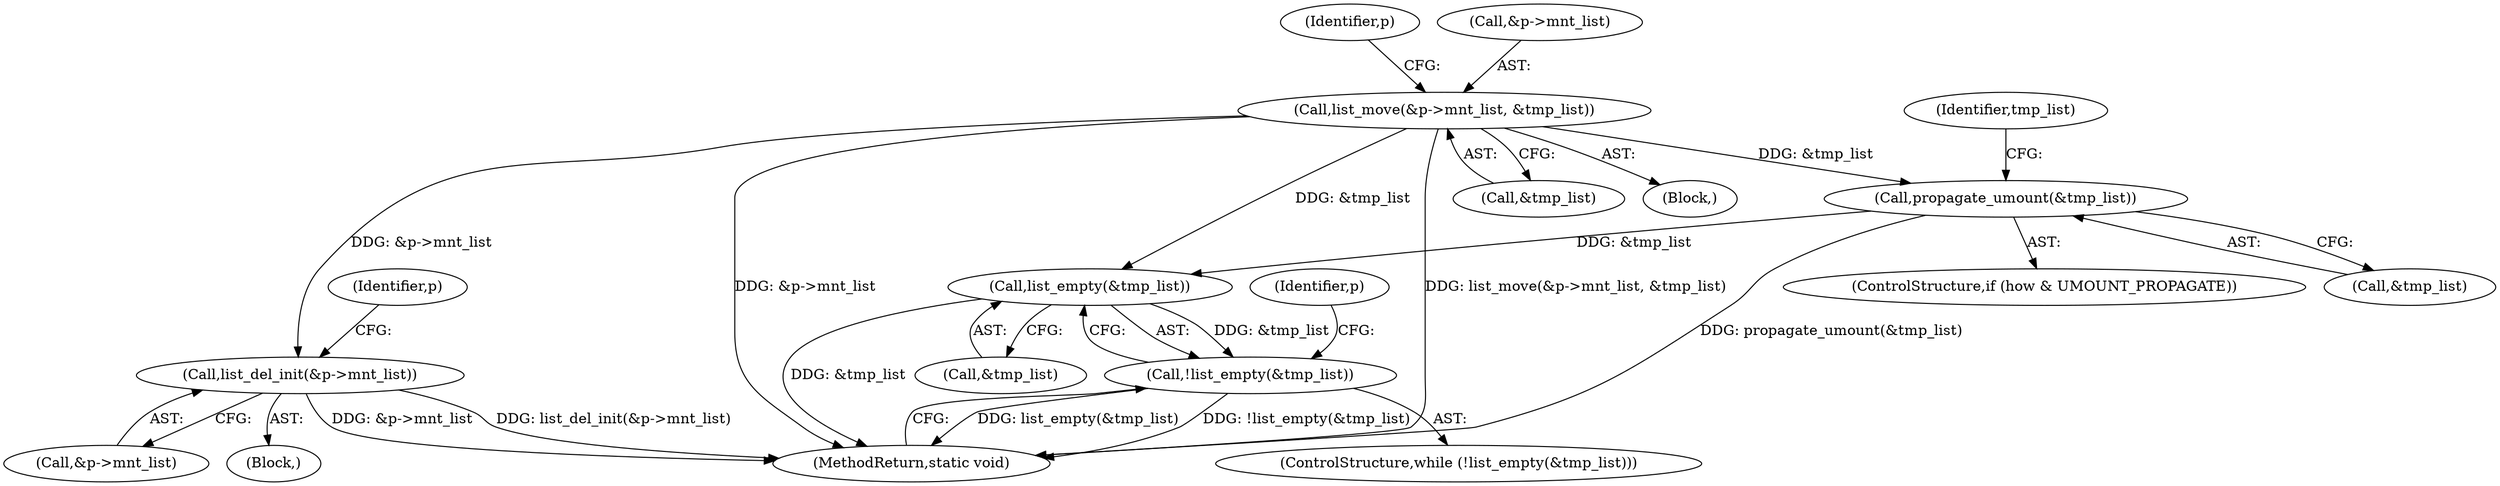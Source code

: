 digraph "0_linux_e0c9c0afd2fc958ffa34b697972721d81df8a56f_0@API" {
"1000135" [label="(Call,list_move(&p->mnt_list, &tmp_list))"];
"1000152" [label="(Call,propagate_umount(&tmp_list))"];
"1000157" [label="(Call,list_empty(&tmp_list))"];
"1000156" [label="(Call,!list_empty(&tmp_list))"];
"1000167" [label="(Call,list_del_init(&p->mnt_list))"];
"1000155" [label="(ControlStructure,while (!list_empty(&tmp_list)))"];
"1000168" [label="(Call,&p->mnt_list)"];
"1000135" [label="(Call,list_move(&p->mnt_list, &tmp_list))"];
"1000156" [label="(Call,!list_empty(&tmp_list))"];
"1000148" [label="(ControlStructure,if (how & UMOUNT_PROPAGATE))"];
"1000174" [label="(Identifier,p)"];
"1000123" [label="(Identifier,p)"];
"1000153" [label="(Call,&tmp_list)"];
"1000158" [label="(Call,&tmp_list)"];
"1000136" [label="(Call,&p->mnt_list)"];
"1000245" [label="(MethodReturn,static void)"];
"1000152" [label="(Call,propagate_umount(&tmp_list))"];
"1000167" [label="(Call,list_del_init(&p->mnt_list))"];
"1000157" [label="(Call,list_empty(&tmp_list))"];
"1000159" [label="(Identifier,tmp_list)"];
"1000140" [label="(Call,&tmp_list)"];
"1000127" [label="(Block,)"];
"1000160" [label="(Block,)"];
"1000165" [label="(Identifier,p)"];
"1000135" -> "1000127"  [label="AST: "];
"1000135" -> "1000140"  [label="CFG: "];
"1000136" -> "1000135"  [label="AST: "];
"1000140" -> "1000135"  [label="AST: "];
"1000123" -> "1000135"  [label="CFG: "];
"1000135" -> "1000245"  [label="DDG: list_move(&p->mnt_list, &tmp_list)"];
"1000135" -> "1000245"  [label="DDG: &p->mnt_list"];
"1000135" -> "1000152"  [label="DDG: &tmp_list"];
"1000135" -> "1000157"  [label="DDG: &tmp_list"];
"1000135" -> "1000167"  [label="DDG: &p->mnt_list"];
"1000152" -> "1000148"  [label="AST: "];
"1000152" -> "1000153"  [label="CFG: "];
"1000153" -> "1000152"  [label="AST: "];
"1000159" -> "1000152"  [label="CFG: "];
"1000152" -> "1000245"  [label="DDG: propagate_umount(&tmp_list)"];
"1000152" -> "1000157"  [label="DDG: &tmp_list"];
"1000157" -> "1000156"  [label="AST: "];
"1000157" -> "1000158"  [label="CFG: "];
"1000158" -> "1000157"  [label="AST: "];
"1000156" -> "1000157"  [label="CFG: "];
"1000157" -> "1000245"  [label="DDG: &tmp_list"];
"1000157" -> "1000156"  [label="DDG: &tmp_list"];
"1000156" -> "1000155"  [label="AST: "];
"1000165" -> "1000156"  [label="CFG: "];
"1000245" -> "1000156"  [label="CFG: "];
"1000156" -> "1000245"  [label="DDG: list_empty(&tmp_list)"];
"1000156" -> "1000245"  [label="DDG: !list_empty(&tmp_list)"];
"1000167" -> "1000160"  [label="AST: "];
"1000167" -> "1000168"  [label="CFG: "];
"1000168" -> "1000167"  [label="AST: "];
"1000174" -> "1000167"  [label="CFG: "];
"1000167" -> "1000245"  [label="DDG: &p->mnt_list"];
"1000167" -> "1000245"  [label="DDG: list_del_init(&p->mnt_list)"];
}
